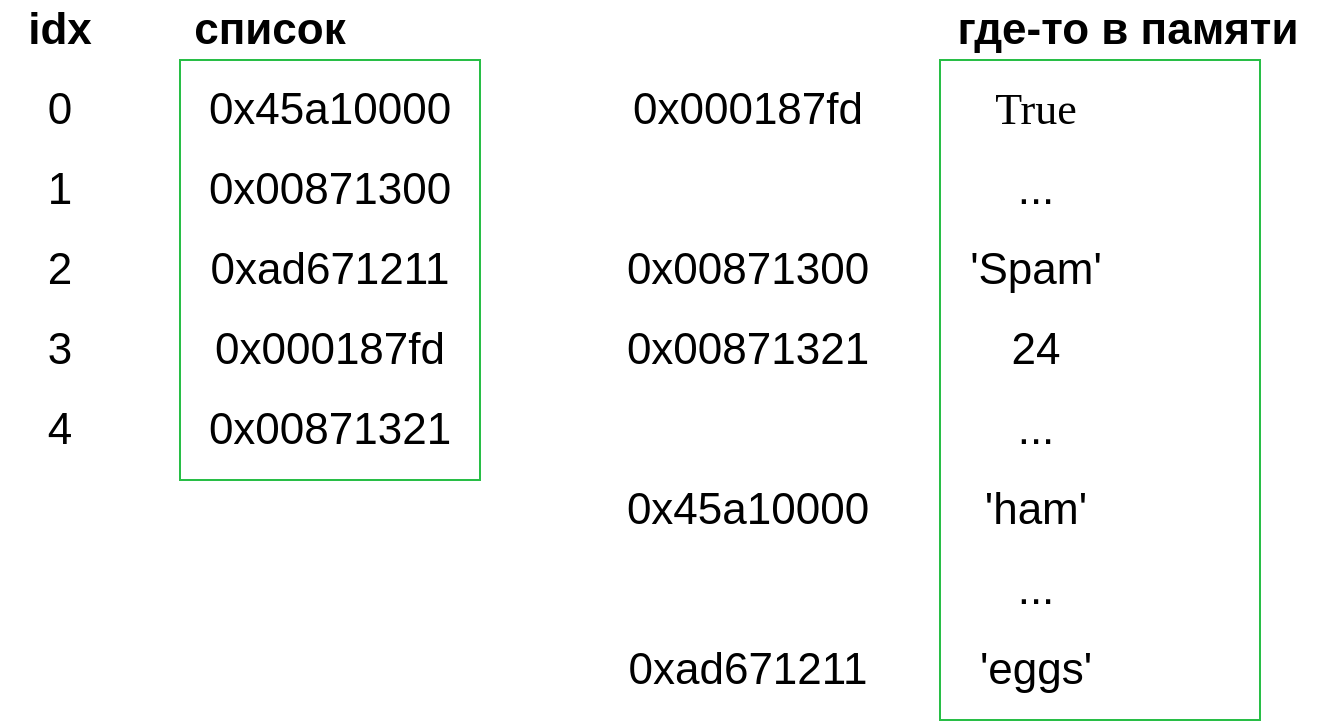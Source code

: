 <mxfile version="24.7.17">
  <diagram name="Страница — 1" id="ve3whRfifVigzmMXPjtI">
    <mxGraphModel dx="1098" dy="820" grid="1" gridSize="10" guides="1" tooltips="1" connect="1" arrows="1" fold="1" page="1" pageScale="1" pageWidth="827" pageHeight="1169" math="0" shadow="0">
      <root>
        <mxCell id="0" />
        <mxCell id="1" parent="0" />
        <mxCell id="WFRdPmIfMh7TQAd_yoSj-17" value="" style="rounded=0;whiteSpace=wrap;html=1;fillColor=none;strokeColor=#28be46;" vertex="1" parent="1">
          <mxGeometry x="130" y="150" width="150" height="210" as="geometry" />
        </mxCell>
        <mxCell id="WFRdPmIfMh7TQAd_yoSj-1" value="&lt;font style=&quot;font-size: 22px;&quot;&gt;&lt;b&gt;idx&lt;/b&gt;&lt;/font&gt;" style="text;strokeColor=none;align=center;fillColor=none;html=1;verticalAlign=middle;whiteSpace=wrap;rounded=0;" vertex="1" parent="1">
          <mxGeometry x="40" y="120" width="60" height="30" as="geometry" />
        </mxCell>
        <mxCell id="WFRdPmIfMh7TQAd_yoSj-2" value="&lt;font style=&quot;font-size: 22px;&quot;&gt;0&lt;/font&gt;" style="text;strokeColor=none;align=center;fillColor=none;html=1;verticalAlign=middle;whiteSpace=wrap;rounded=0;" vertex="1" parent="1">
          <mxGeometry x="40" y="160" width="60" height="30" as="geometry" />
        </mxCell>
        <mxCell id="WFRdPmIfMh7TQAd_yoSj-3" value="&lt;font style=&quot;font-size: 22px;&quot;&gt;1&lt;/font&gt;" style="text;strokeColor=none;align=center;fillColor=none;html=1;verticalAlign=middle;whiteSpace=wrap;rounded=0;" vertex="1" parent="1">
          <mxGeometry x="40" y="200" width="60" height="30" as="geometry" />
        </mxCell>
        <mxCell id="WFRdPmIfMh7TQAd_yoSj-4" value="&lt;font style=&quot;font-size: 22px;&quot;&gt;2&lt;/font&gt;" style="text;strokeColor=none;align=center;fillColor=none;html=1;verticalAlign=middle;whiteSpace=wrap;rounded=0;" vertex="1" parent="1">
          <mxGeometry x="40" y="240" width="60" height="30" as="geometry" />
        </mxCell>
        <mxCell id="WFRdPmIfMh7TQAd_yoSj-5" value="&lt;font style=&quot;font-size: 22px;&quot;&gt;3&lt;/font&gt;" style="text;strokeColor=none;align=center;fillColor=none;html=1;verticalAlign=middle;whiteSpace=wrap;rounded=0;" vertex="1" parent="1">
          <mxGeometry x="40" y="280" width="60" height="30" as="geometry" />
        </mxCell>
        <mxCell id="WFRdPmIfMh7TQAd_yoSj-6" value="&lt;font style=&quot;font-size: 22px;&quot;&gt;4&lt;/font&gt;" style="text;strokeColor=none;align=center;fillColor=none;html=1;verticalAlign=middle;whiteSpace=wrap;rounded=0;" vertex="1" parent="1">
          <mxGeometry x="40" y="320" width="60" height="30" as="geometry" />
        </mxCell>
        <mxCell id="WFRdPmIfMh7TQAd_yoSj-7" value="&lt;font style=&quot;font-size: 22px;&quot;&gt;&lt;b&gt;список&lt;/b&gt;&lt;/font&gt;" style="text;strokeColor=none;align=center;fillColor=none;html=1;verticalAlign=middle;whiteSpace=wrap;rounded=0;" vertex="1" parent="1">
          <mxGeometry x="130" y="120" width="90" height="30" as="geometry" />
        </mxCell>
        <mxCell id="WFRdPmIfMh7TQAd_yoSj-8" value="&lt;font style=&quot;font-size: 22px;&quot;&gt;0x45a10000&lt;/font&gt;" style="text;strokeColor=none;align=center;fillColor=none;html=1;verticalAlign=middle;whiteSpace=wrap;rounded=0;" vertex="1" parent="1">
          <mxGeometry x="140" y="160" width="130" height="30" as="geometry" />
        </mxCell>
        <mxCell id="WFRdPmIfMh7TQAd_yoSj-13" value="&lt;font style=&quot;font-size: 22px;&quot;&gt;0x00871300&lt;/font&gt;" style="text;strokeColor=none;align=center;fillColor=none;html=1;verticalAlign=middle;whiteSpace=wrap;rounded=0;" vertex="1" parent="1">
          <mxGeometry x="140" y="200" width="130" height="30" as="geometry" />
        </mxCell>
        <mxCell id="WFRdPmIfMh7TQAd_yoSj-14" value="&lt;font style=&quot;font-size: 22px;&quot;&gt;0xad671211&lt;/font&gt;" style="text;strokeColor=none;align=center;fillColor=none;html=1;verticalAlign=middle;whiteSpace=wrap;rounded=0;" vertex="1" parent="1">
          <mxGeometry x="140" y="240" width="130" height="30" as="geometry" />
        </mxCell>
        <mxCell id="WFRdPmIfMh7TQAd_yoSj-15" value="&lt;font style=&quot;font-size: 22px;&quot;&gt;0x000187fd&lt;/font&gt;" style="text;strokeColor=none;align=center;fillColor=none;html=1;verticalAlign=middle;whiteSpace=wrap;rounded=0;" vertex="1" parent="1">
          <mxGeometry x="140" y="280" width="130" height="30" as="geometry" />
        </mxCell>
        <mxCell id="WFRdPmIfMh7TQAd_yoSj-16" value="&lt;font style=&quot;font-size: 22px;&quot;&gt;0x00871321&lt;/font&gt;" style="text;strokeColor=none;align=center;fillColor=none;html=1;verticalAlign=middle;whiteSpace=wrap;rounded=0;" vertex="1" parent="1">
          <mxGeometry x="140" y="320" width="130" height="30" as="geometry" />
        </mxCell>
        <mxCell id="WFRdPmIfMh7TQAd_yoSj-26" value="&lt;font style=&quot;font-size: 22px;&quot;&gt;0x45a10000&lt;/font&gt;" style="text;strokeColor=none;align=center;fillColor=none;html=1;verticalAlign=middle;whiteSpace=wrap;rounded=0;" vertex="1" parent="1">
          <mxGeometry x="349" y="360" width="130" height="30" as="geometry" />
        </mxCell>
        <mxCell id="WFRdPmIfMh7TQAd_yoSj-27" value="&lt;font style=&quot;font-size: 22px;&quot;&gt;0x00871300&lt;/font&gt;" style="text;strokeColor=none;align=center;fillColor=none;html=1;verticalAlign=middle;whiteSpace=wrap;rounded=0;" vertex="1" parent="1">
          <mxGeometry x="349" y="240" width="130" height="30" as="geometry" />
        </mxCell>
        <mxCell id="WFRdPmIfMh7TQAd_yoSj-28" value="&lt;font style=&quot;font-size: 22px;&quot;&gt;0xad671211&lt;/font&gt;" style="text;strokeColor=none;align=center;fillColor=none;html=1;verticalAlign=middle;whiteSpace=wrap;rounded=0;" vertex="1" parent="1">
          <mxGeometry x="349" y="440" width="130" height="30" as="geometry" />
        </mxCell>
        <mxCell id="WFRdPmIfMh7TQAd_yoSj-29" value="&lt;font style=&quot;font-size: 22px;&quot;&gt;0x000187fd&lt;/font&gt;" style="text;strokeColor=none;align=center;fillColor=none;html=1;verticalAlign=middle;whiteSpace=wrap;rounded=0;" vertex="1" parent="1">
          <mxGeometry x="349" y="160" width="130" height="30" as="geometry" />
        </mxCell>
        <mxCell id="WFRdPmIfMh7TQAd_yoSj-30" value="&lt;font style=&quot;font-size: 22px;&quot;&gt;0x00871321&lt;/font&gt;" style="text;strokeColor=none;align=center;fillColor=none;html=1;verticalAlign=middle;whiteSpace=wrap;rounded=0;" vertex="1" parent="1">
          <mxGeometry x="349" y="280" width="130" height="30" as="geometry" />
        </mxCell>
        <mxCell id="WFRdPmIfMh7TQAd_yoSj-31" value="" style="rounded=0;whiteSpace=wrap;html=1;fillColor=none;strokeColor=#28be46;" vertex="1" parent="1">
          <mxGeometry x="510" y="150" width="160" height="330" as="geometry" />
        </mxCell>
        <mxCell id="WFRdPmIfMh7TQAd_yoSj-32" value="&lt;font style=&quot;font-size: 22px;&quot;&gt;&lt;b&gt;где-то в памяти&lt;/b&gt;&lt;/font&gt;" style="text;strokeColor=none;align=center;fillColor=none;html=1;verticalAlign=middle;whiteSpace=wrap;rounded=0;" vertex="1" parent="1">
          <mxGeometry x="509" y="120" width="190" height="30" as="geometry" />
        </mxCell>
        <mxCell id="WFRdPmIfMh7TQAd_yoSj-33" value="&lt;span style=&quot;font-size: 22px;&quot;&gt;&lt;font face=&quot;Lucida Console&quot;&gt;True&lt;/font&gt;&lt;/span&gt;" style="text;strokeColor=none;align=center;fillColor=none;html=1;verticalAlign=middle;whiteSpace=wrap;rounded=0;" vertex="1" parent="1">
          <mxGeometry x="493" y="160" width="130" height="30" as="geometry" />
        </mxCell>
        <mxCell id="WFRdPmIfMh7TQAd_yoSj-34" value="&lt;font style=&quot;font-size: 22px;&quot;&gt;...&lt;/font&gt;" style="text;strokeColor=none;align=center;fillColor=none;html=1;verticalAlign=middle;whiteSpace=wrap;rounded=0;" vertex="1" parent="1">
          <mxGeometry x="493" y="200" width="130" height="30" as="geometry" />
        </mxCell>
        <mxCell id="WFRdPmIfMh7TQAd_yoSj-35" value="&lt;font style=&quot;font-size: 22px;&quot;&gt;&#39;Spam&#39;&lt;/font&gt;" style="text;strokeColor=none;align=center;fillColor=none;html=1;verticalAlign=middle;whiteSpace=wrap;rounded=0;" vertex="1" parent="1">
          <mxGeometry x="493" y="240" width="130" height="30" as="geometry" />
        </mxCell>
        <mxCell id="WFRdPmIfMh7TQAd_yoSj-36" value="&lt;font style=&quot;font-size: 22px;&quot;&gt;24&lt;/font&gt;" style="text;strokeColor=none;align=center;fillColor=none;html=1;verticalAlign=middle;whiteSpace=wrap;rounded=0;" vertex="1" parent="1">
          <mxGeometry x="493" y="280" width="130" height="30" as="geometry" />
        </mxCell>
        <mxCell id="WFRdPmIfMh7TQAd_yoSj-37" value="&lt;font style=&quot;font-size: 22px;&quot;&gt;...&lt;/font&gt;" style="text;strokeColor=none;align=center;fillColor=none;html=1;verticalAlign=middle;whiteSpace=wrap;rounded=0;" vertex="1" parent="1">
          <mxGeometry x="493" y="320" width="130" height="30" as="geometry" />
        </mxCell>
        <mxCell id="WFRdPmIfMh7TQAd_yoSj-38" value="&lt;font style=&quot;font-size: 22px;&quot;&gt;&#39;ham&#39;&lt;/font&gt;" style="text;strokeColor=none;align=center;fillColor=none;html=1;verticalAlign=middle;whiteSpace=wrap;rounded=0;" vertex="1" parent="1">
          <mxGeometry x="493" y="360" width="130" height="30" as="geometry" />
        </mxCell>
        <mxCell id="WFRdPmIfMh7TQAd_yoSj-39" value="&lt;font style=&quot;font-size: 22px;&quot;&gt;...&lt;/font&gt;" style="text;strokeColor=none;align=center;fillColor=none;html=1;verticalAlign=middle;whiteSpace=wrap;rounded=0;" vertex="1" parent="1">
          <mxGeometry x="493" y="400" width="130" height="30" as="geometry" />
        </mxCell>
        <mxCell id="WFRdPmIfMh7TQAd_yoSj-40" value="&lt;font style=&quot;font-size: 22px;&quot;&gt;&#39;eggs&#39;&lt;/font&gt;" style="text;strokeColor=none;align=center;fillColor=none;html=1;verticalAlign=middle;whiteSpace=wrap;rounded=0;" vertex="1" parent="1">
          <mxGeometry x="493" y="440" width="130" height="30" as="geometry" />
        </mxCell>
      </root>
    </mxGraphModel>
  </diagram>
</mxfile>
